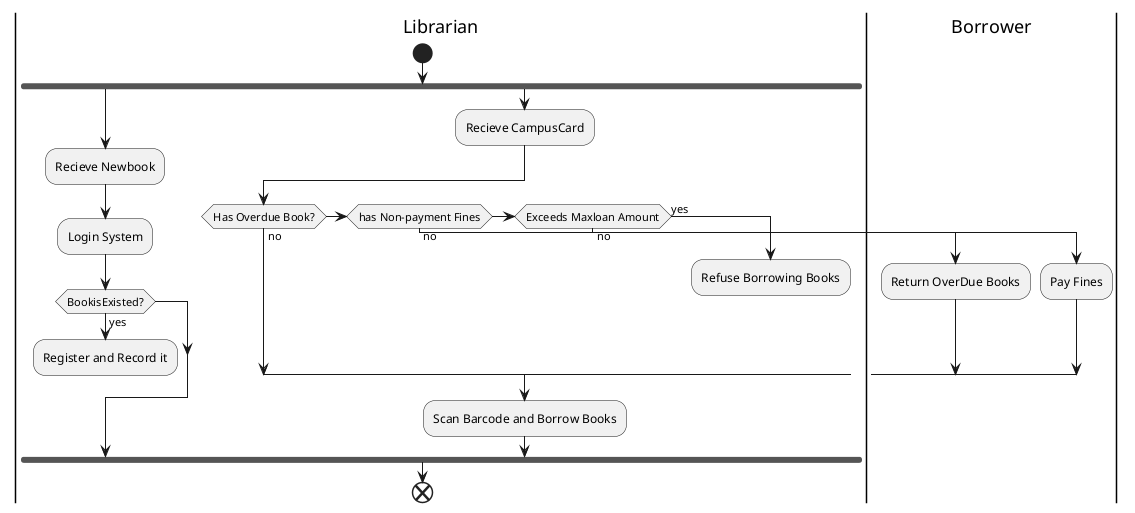 @startuml LibraryManagementSystem
|Librarian|             
start                                            
fork                                             
:Recieve Newbook;                                
:Login System;                                   
if (BookisExisted?) then (yes)                       
:Register and Record it;                         
detach                                           
endif                                            
fork again                                       
:Recieve CampusCard;                             
if (Has Overdue Book?) then (no)          
else if (has Non-payment Fines) then (no) 
|Borrower|                                
:Return OverDue Books;                    
else if (Exceeds Maxloan Amount) then (no)     
|Borrower|                                
:Pay Fines;                                      
else (yes)                                       
|Librarian|                                      
:Refuse Borrowing Books;                                   
detach                                           
endif                                            
|Librarian|                                      
:Scan Barcode and Borrow Books;                    
endfork                                          
end                                              
@enduml                                          